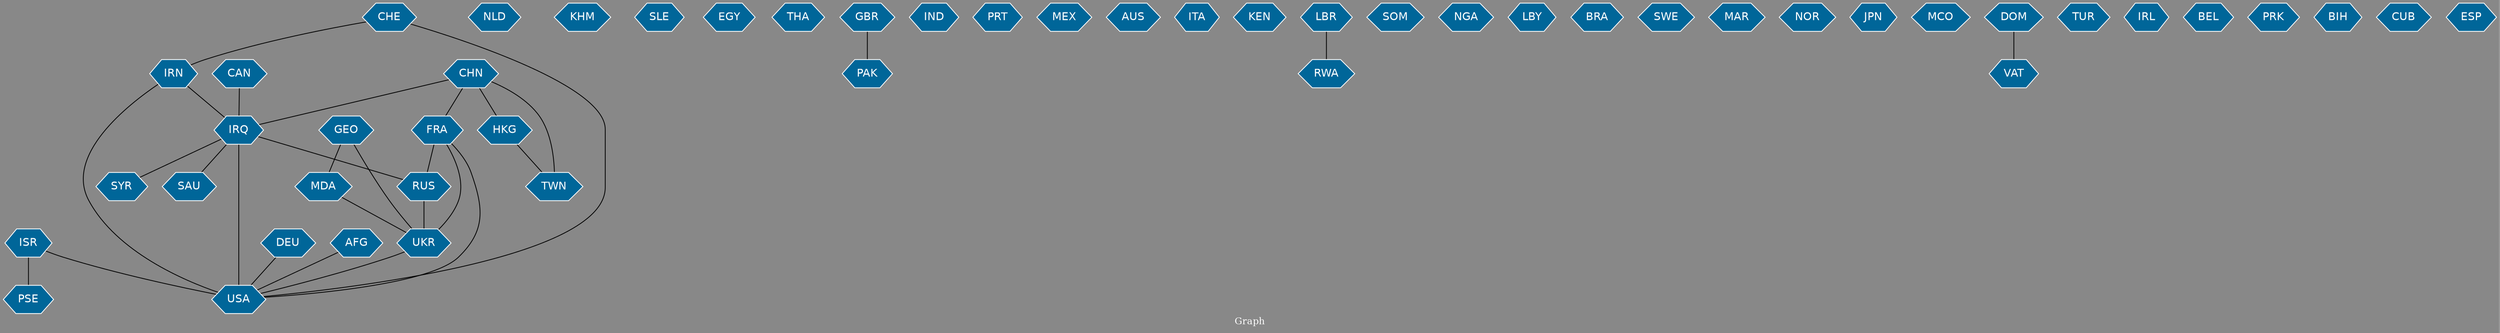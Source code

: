 // Countries together in item graph
graph {
	graph [bgcolor="#888888" fontcolor=white fontsize=12 label="Graph" outputorder=edgesfirst overlap=prism]
	node [color=white fillcolor="#006699" fontcolor=white fontname=Helvetica shape=hexagon style=filled]
	edge [arrowhead=open color=black fontcolor=white fontname=Courier fontsize=12]
		ISR [label=ISR]
		PSE [label=PSE]
		RUS [label=RUS]
		IRQ [label=IRQ]
		NLD [label=NLD]
		KHM [label=KHM]
		CHN [label=CHN]
		SLE [label=SLE]
		FRA [label=FRA]
		SAU [label=SAU]
		USA [label=USA]
		UKR [label=UKR]
		EGY [label=EGY]
		THA [label=THA]
		DEU [label=DEU]
		PAK [label=PAK]
		SYR [label=SYR]
		IND [label=IND]
		PRT [label=PRT]
		AFG [label=AFG]
		MEX [label=MEX]
		GBR [label=GBR]
		AUS [label=AUS]
		IRN [label=IRN]
		ITA [label=ITA]
		KEN [label=KEN]
		RWA [label=RWA]
		LBR [label=LBR]
		SOM [label=SOM]
		CHE [label=CHE]
		NGA [label=NGA]
		LBY [label=LBY]
		BRA [label=BRA]
		SWE [label=SWE]
		MAR [label=MAR]
		NOR [label=NOR]
		MDA [label=MDA]
		GEO [label=GEO]
		JPN [label=JPN]
		MCO [label=MCO]
		VAT [label=VAT]
		DOM [label=DOM]
		TUR [label=TUR]
		IRL [label=IRL]
		BEL [label=BEL]
		PRK [label=PRK]
		BIH [label=BIH]
		CUB [label=CUB]
		CAN [label=CAN]
		TWN [label=TWN]
		HKG [label=HKG]
		ESP [label=ESP]
			FRA -- USA [weight=1]
			ISR -- PSE [weight=9]
			IRN -- IRQ [weight=1]
			CHN -- IRQ [weight=1]
			IRQ -- USA [weight=9]
			GEO -- MDA [weight=1]
			CHN -- TWN [weight=1]
			DOM -- VAT [weight=1]
			CHE -- IRN [weight=2]
			IRQ -- RUS [weight=1]
			GBR -- PAK [weight=1]
			CHE -- USA [weight=2]
			UKR -- USA [weight=2]
			RUS -- UKR [weight=14]
			HKG -- TWN [weight=1]
			IRQ -- SAU [weight=1]
			IRQ -- SYR [weight=1]
			FRA -- RUS [weight=2]
			IRN -- USA [weight=2]
			GEO -- UKR [weight=1]
			CHN -- FRA [weight=1]
			ISR -- USA [weight=1]
			MDA -- UKR [weight=1]
			DEU -- USA [weight=1]
			CAN -- IRQ [weight=1]
			LBR -- RWA [weight=1]
			FRA -- UKR [weight=1]
			AFG -- USA [weight=1]
			CHN -- HKG [weight=1]
}